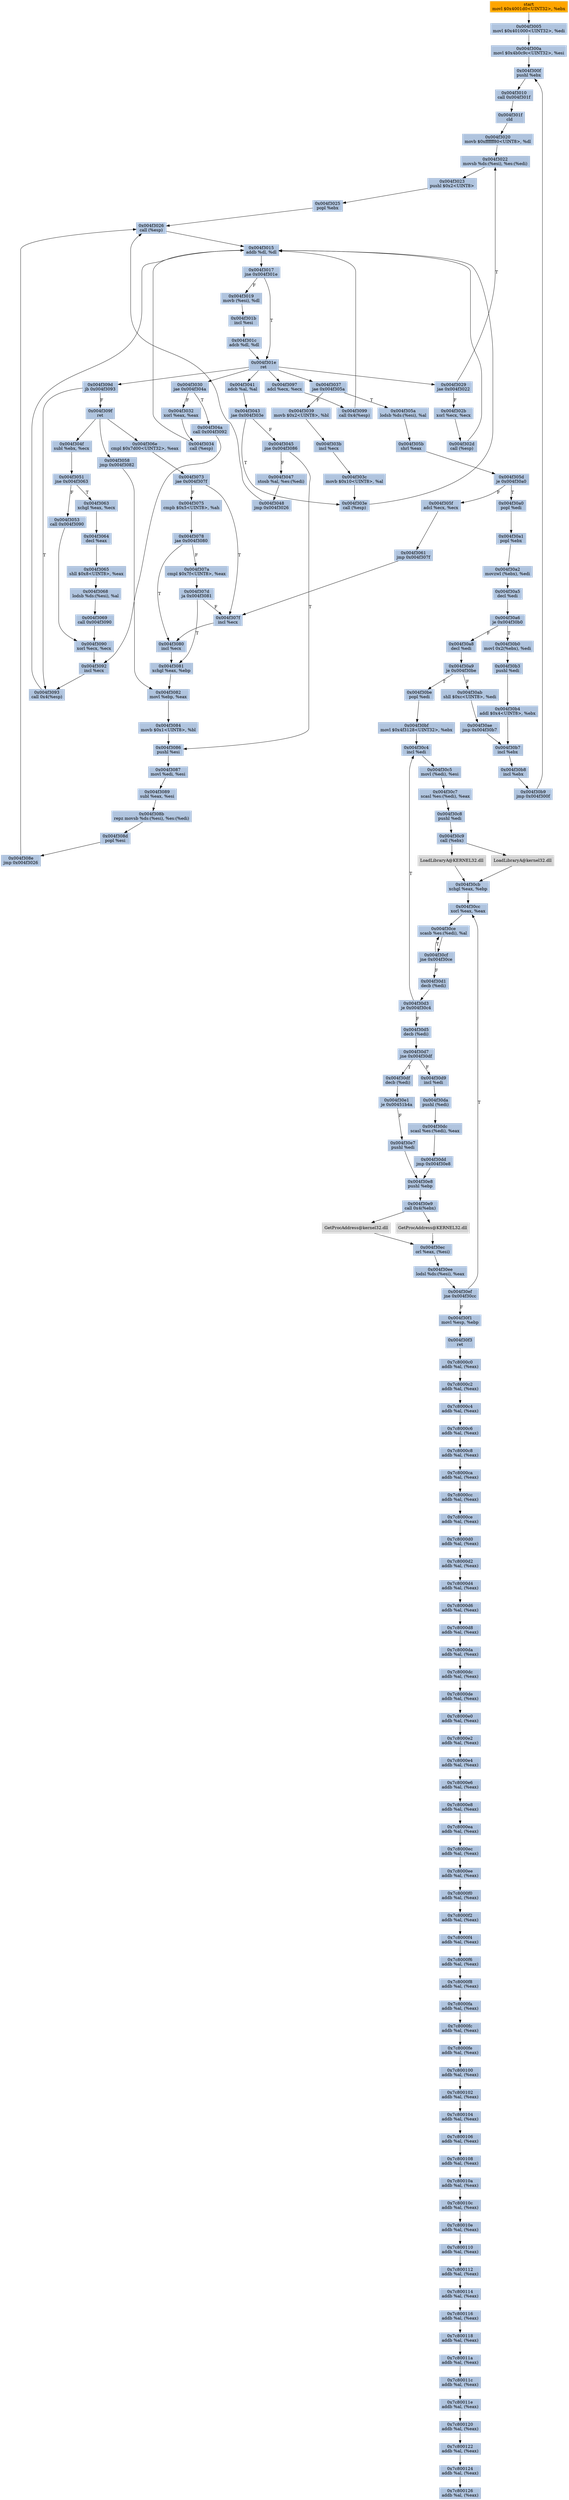 digraph G {
node[shape=rectangle,style=filled,fillcolor=lightsteelblue,color=lightsteelblue]
bgcolor="transparent"
a0x004f3000movl_0x4001d0UINT32_ebx[label="start\nmovl $0x4001d0<UINT32>, %ebx",fillcolor="orange",color="lightgrey"];
a0x004f3005movl_0x401000UINT32_edi[label="0x004f3005\nmovl $0x401000<UINT32>, %edi"];
a0x004f300amovl_0x4b0c9cUINT32_esi[label="0x004f300a\nmovl $0x4b0c9c<UINT32>, %esi"];
a0x004f300fpushl_ebx[label="0x004f300f\npushl %ebx"];
a0x004f3010call_0x004f301f[label="0x004f3010\ncall 0x004f301f"];
a0x004f301fcld_[label="0x004f301f\ncld "];
a0x004f3020movb_0xffffff80UINT8_dl[label="0x004f3020\nmovb $0xffffff80<UINT8>, %dl"];
a0x004f3022movsb_ds_esi__es_edi_[label="0x004f3022\nmovsb %ds:(%esi), %es:(%edi)"];
a0x004f3023pushl_0x2UINT8[label="0x004f3023\npushl $0x2<UINT8>"];
a0x004f3025popl_ebx[label="0x004f3025\npopl %ebx"];
a0x004f3026call_esp_[label="0x004f3026\ncall (%esp)"];
a0x004f3015addb_dl_dl[label="0x004f3015\naddb %dl, %dl"];
a0x004f3017jne_0x004f301e[label="0x004f3017\njne 0x004f301e"];
a0x004f3019movb_esi__dl[label="0x004f3019\nmovb (%esi), %dl"];
a0x004f301bincl_esi[label="0x004f301b\nincl %esi"];
a0x004f301cadcb_dl_dl[label="0x004f301c\nadcb %dl, %dl"];
a0x004f301eret[label="0x004f301e\nret"];
a0x004f3029jae_0x004f3022[label="0x004f3029\njae 0x004f3022"];
a0x004f302bxorl_ecx_ecx[label="0x004f302b\nxorl %ecx, %ecx"];
a0x004f302dcall_esp_[label="0x004f302d\ncall (%esp)"];
a0x004f3030jae_0x004f304a[label="0x004f3030\njae 0x004f304a"];
a0x004f3032xorl_eax_eax[label="0x004f3032\nxorl %eax, %eax"];
a0x004f3034call_esp_[label="0x004f3034\ncall (%esp)"];
a0x004f3037jae_0x004f305a[label="0x004f3037\njae 0x004f305a"];
a0x004f3039movb_0x2UINT8_bl[label="0x004f3039\nmovb $0x2<UINT8>, %bl"];
a0x004f303bincl_ecx[label="0x004f303b\nincl %ecx"];
a0x004f303cmovb_0x10UINT8_al[label="0x004f303c\nmovb $0x10<UINT8>, %al"];
a0x004f303ecall_esp_[label="0x004f303e\ncall (%esp)"];
a0x004f3041adcb_al_al[label="0x004f3041\nadcb %al, %al"];
a0x004f3043jae_0x004f303e[label="0x004f3043\njae 0x004f303e"];
a0x004f3045jne_0x004f3086[label="0x004f3045\njne 0x004f3086"];
a0x004f3086pushl_esi[label="0x004f3086\npushl %esi"];
a0x004f3087movl_edi_esi[label="0x004f3087\nmovl %edi, %esi"];
a0x004f3089subl_eax_esi[label="0x004f3089\nsubl %eax, %esi"];
a0x004f308brepz_movsb_ds_esi__es_edi_[label="0x004f308b\nrepz movsb %ds:(%esi), %es:(%edi)"];
a0x004f308dpopl_esi[label="0x004f308d\npopl %esi"];
a0x004f308ejmp_0x004f3026[label="0x004f308e\njmp 0x004f3026"];
a0x004f305alodsb_ds_esi__al[label="0x004f305a\nlodsb %ds:(%esi), %al"];
a0x004f305bshrl_eax[label="0x004f305b\nshrl %eax"];
a0x004f305dje_0x004f30a0[label="0x004f305d\nje 0x004f30a0"];
a0x004f305fadcl_ecx_ecx[label="0x004f305f\nadcl %ecx, %ecx"];
a0x004f3061jmp_0x004f307f[label="0x004f3061\njmp 0x004f307f"];
a0x004f307fincl_ecx[label="0x004f307f\nincl %ecx"];
a0x004f3080incl_ecx[label="0x004f3080\nincl %ecx"];
a0x004f3081xchgl_eax_ebp[label="0x004f3081\nxchgl %eax, %ebp"];
a0x004f3082movl_ebp_eax[label="0x004f3082\nmovl %ebp, %eax"];
a0x004f3084movb_0x1UINT8_bl[label="0x004f3084\nmovb $0x1<UINT8>, %bl"];
a0x004f3047stosb_al_es_edi_[label="0x004f3047\nstosb %al, %es:(%edi)"];
a0x004f3048jmp_0x004f3026[label="0x004f3048\njmp 0x004f3026"];
a0x004f304acall_0x004f3092[label="0x004f304a\ncall 0x004f3092"];
a0x004f3092incl_ecx[label="0x004f3092\nincl %ecx"];
a0x004f3093call_0x4esp_[label="0x004f3093\ncall 0x4(%esp)"];
a0x004f3097adcl_ecx_ecx[label="0x004f3097\nadcl %ecx, %ecx"];
a0x004f3099call_0x4esp_[label="0x004f3099\ncall 0x4(%esp)"];
a0x004f309djb_0x004f3093[label="0x004f309d\njb 0x004f3093"];
a0x004f309fret[label="0x004f309f\nret"];
a0x004f304fsubl_ebx_ecx[label="0x004f304f\nsubl %ebx, %ecx"];
a0x004f3051jne_0x004f3063[label="0x004f3051\njne 0x004f3063"];
a0x004f3063xchgl_eax_ecx[label="0x004f3063\nxchgl %eax, %ecx"];
a0x004f3064decl_eax[label="0x004f3064\ndecl %eax"];
a0x004f3065shll_0x8UINT8_eax[label="0x004f3065\nshll $0x8<UINT8>, %eax"];
a0x004f3068lodsb_ds_esi__al[label="0x004f3068\nlodsb %ds:(%esi), %al"];
a0x004f3069call_0x004f3090[label="0x004f3069\ncall 0x004f3090"];
a0x004f3090xorl_ecx_ecx[label="0x004f3090\nxorl %ecx, %ecx"];
a0x004f306ecmpl_0x7d00UINT32_eax[label="0x004f306e\ncmpl $0x7d00<UINT32>, %eax"];
a0x004f3073jae_0x004f307f[label="0x004f3073\njae 0x004f307f"];
a0x004f3075cmpb_0x5UINT8_ah[label="0x004f3075\ncmpb $0x5<UINT8>, %ah"];
a0x004f3078jae_0x004f3080[label="0x004f3078\njae 0x004f3080"];
a0x004f307acmpl_0x7fUINT8_eax[label="0x004f307a\ncmpl $0x7f<UINT8>, %eax"];
a0x004f307dja_0x004f3081[label="0x004f307d\nja 0x004f3081"];
a0x004f3053call_0x004f3090[label="0x004f3053\ncall 0x004f3090"];
a0x004f3058jmp_0x004f3082[label="0x004f3058\njmp 0x004f3082"];
a0x004f30a0popl_edi[label="0x004f30a0\npopl %edi"];
a0x004f30a1popl_ebx[label="0x004f30a1\npopl %ebx"];
a0x004f30a2movzwl_ebx__edi[label="0x004f30a2\nmovzwl (%ebx), %edi"];
a0x004f30a5decl_edi[label="0x004f30a5\ndecl %edi"];
a0x004f30a6je_0x004f30b0[label="0x004f30a6\nje 0x004f30b0"];
a0x004f30a8decl_edi[label="0x004f30a8\ndecl %edi"];
a0x004f30a9je_0x004f30be[label="0x004f30a9\nje 0x004f30be"];
a0x004f30abshll_0xcUINT8_edi[label="0x004f30ab\nshll $0xc<UINT8>, %edi"];
a0x004f30aejmp_0x004f30b7[label="0x004f30ae\njmp 0x004f30b7"];
a0x004f30b7incl_ebx[label="0x004f30b7\nincl %ebx"];
a0x004f30b8incl_ebx[label="0x004f30b8\nincl %ebx"];
a0x004f30b9jmp_0x004f300f[label="0x004f30b9\njmp 0x004f300f"];
a0x004f30b0movl_0x2ebx__edi[label="0x004f30b0\nmovl 0x2(%ebx), %edi"];
a0x004f30b3pushl_edi[label="0x004f30b3\npushl %edi"];
a0x004f30b4addl_0x4UINT8_ebx[label="0x004f30b4\naddl $0x4<UINT8>, %ebx"];
a0x004f30bepopl_edi[label="0x004f30be\npopl %edi"];
a0x004f30bfmovl_0x4f3128UINT32_ebx[label="0x004f30bf\nmovl $0x4f3128<UINT32>, %ebx"];
a0x004f30c4incl_edi[label="0x004f30c4\nincl %edi"];
a0x004f30c5movl_edi__esi[label="0x004f30c5\nmovl (%edi), %esi"];
a0x004f30c7scasl_es_edi__eax[label="0x004f30c7\nscasl %es:(%edi), %eax"];
a0x004f30c8pushl_edi[label="0x004f30c8\npushl %edi"];
a0x004f30c9call_ebx_[label="0x004f30c9\ncall (%ebx)"];
LoadLibraryA_kernel32_dll[label="LoadLibraryA@kernel32.dll",fillcolor="lightgrey",color="lightgrey"];
a0x004f30cbxchgl_eax_ebp[label="0x004f30cb\nxchgl %eax, %ebp"];
a0x004f30ccxorl_eax_eax[label="0x004f30cc\nxorl %eax, %eax"];
a0x004f30cescasb_es_edi__al[label="0x004f30ce\nscasb %es:(%edi), %al"];
a0x004f30cfjne_0x004f30ce[label="0x004f30cf\njne 0x004f30ce"];
a0x004f30d1decb_edi_[label="0x004f30d1\ndecb (%edi)"];
a0x004f30d3je_0x004f30c4[label="0x004f30d3\nje 0x004f30c4"];
a0x004f30d5decb_edi_[label="0x004f30d5\ndecb (%edi)"];
a0x004f30d7jne_0x004f30df[label="0x004f30d7\njne 0x004f30df"];
a0x004f30dfdecb_edi_[label="0x004f30df\ndecb (%edi)"];
a0x004f30e1je_0x00451b4a[label="0x004f30e1\nje 0x00451b4a"];
a0x004f30e7pushl_edi[label="0x004f30e7\npushl %edi"];
a0x004f30e8pushl_ebp[label="0x004f30e8\npushl %ebp"];
a0x004f30e9call_0x4ebx_[label="0x004f30e9\ncall 0x4(%ebx)"];
GetProcAddress_kernel32_dll[label="GetProcAddress@kernel32.dll",fillcolor="lightgrey",color="lightgrey"];
a0x004f30ecorl_eax_esi_[label="0x004f30ec\norl %eax, (%esi)"];
a0x004f30eelodsl_ds_esi__eax[label="0x004f30ee\nlodsl %ds:(%esi), %eax"];
a0x004f30efjne_0x004f30cc[label="0x004f30ef\njne 0x004f30cc"];
a0x004f30d9incl_edi[label="0x004f30d9\nincl %edi"];
a0x004f30dapushl_edi_[label="0x004f30da\npushl (%edi)"];
a0x004f30dcscasl_es_edi__eax[label="0x004f30dc\nscasl %es:(%edi), %eax"];
a0x004f30ddjmp_0x004f30e8[label="0x004f30dd\njmp 0x004f30e8"];
GetProcAddress_KERNEL32_dll[label="GetProcAddress@KERNEL32.dll",fillcolor="lightgrey",color="lightgrey"];
LoadLibraryA_KERNEL32_dll[label="LoadLibraryA@KERNEL32.dll",fillcolor="lightgrey",color="lightgrey"];
a0x004f30f1movl_esp_ebp[label="0x004f30f1\nmovl %esp, %ebp"];
a0x004f30f3ret[label="0x004f30f3\nret"];
a0x7c8000c0addb_al_eax_[label="0x7c8000c0\naddb %al, (%eax)"];
a0x7c8000c2addb_al_eax_[label="0x7c8000c2\naddb %al, (%eax)"];
a0x7c8000c4addb_al_eax_[label="0x7c8000c4\naddb %al, (%eax)"];
a0x7c8000c6addb_al_eax_[label="0x7c8000c6\naddb %al, (%eax)"];
a0x7c8000c8addb_al_eax_[label="0x7c8000c8\naddb %al, (%eax)"];
a0x7c8000caaddb_al_eax_[label="0x7c8000ca\naddb %al, (%eax)"];
a0x7c8000ccaddb_al_eax_[label="0x7c8000cc\naddb %al, (%eax)"];
a0x7c8000ceaddb_al_eax_[label="0x7c8000ce\naddb %al, (%eax)"];
a0x7c8000d0addb_al_eax_[label="0x7c8000d0\naddb %al, (%eax)"];
a0x7c8000d2addb_al_eax_[label="0x7c8000d2\naddb %al, (%eax)"];
a0x7c8000d4addb_al_eax_[label="0x7c8000d4\naddb %al, (%eax)"];
a0x7c8000d6addb_al_eax_[label="0x7c8000d6\naddb %al, (%eax)"];
a0x7c8000d8addb_al_eax_[label="0x7c8000d8\naddb %al, (%eax)"];
a0x7c8000daaddb_al_eax_[label="0x7c8000da\naddb %al, (%eax)"];
a0x7c8000dcaddb_al_eax_[label="0x7c8000dc\naddb %al, (%eax)"];
a0x7c8000deaddb_al_eax_[label="0x7c8000de\naddb %al, (%eax)"];
a0x7c8000e0addb_al_eax_[label="0x7c8000e0\naddb %al, (%eax)"];
a0x7c8000e2addb_al_eax_[label="0x7c8000e2\naddb %al, (%eax)"];
a0x7c8000e4addb_al_eax_[label="0x7c8000e4\naddb %al, (%eax)"];
a0x7c8000e6addb_al_eax_[label="0x7c8000e6\naddb %al, (%eax)"];
a0x7c8000e8addb_al_eax_[label="0x7c8000e8\naddb %al, (%eax)"];
a0x7c8000eaaddb_al_eax_[label="0x7c8000ea\naddb %al, (%eax)"];
a0x7c8000ecaddb_al_eax_[label="0x7c8000ec\naddb %al, (%eax)"];
a0x7c8000eeaddb_al_eax_[label="0x7c8000ee\naddb %al, (%eax)"];
a0x7c8000f0addb_al_eax_[label="0x7c8000f0\naddb %al, (%eax)"];
a0x7c8000f2addb_al_eax_[label="0x7c8000f2\naddb %al, (%eax)"];
a0x7c8000f4addb_al_eax_[label="0x7c8000f4\naddb %al, (%eax)"];
a0x7c8000f6addb_al_eax_[label="0x7c8000f6\naddb %al, (%eax)"];
a0x7c8000f8addb_al_eax_[label="0x7c8000f8\naddb %al, (%eax)"];
a0x7c8000faaddb_al_eax_[label="0x7c8000fa\naddb %al, (%eax)"];
a0x7c8000fcaddb_al_eax_[label="0x7c8000fc\naddb %al, (%eax)"];
a0x7c8000feaddb_al_eax_[label="0x7c8000fe\naddb %al, (%eax)"];
a0x7c800100addb_al_eax_[label="0x7c800100\naddb %al, (%eax)"];
a0x7c800102addb_al_eax_[label="0x7c800102\naddb %al, (%eax)"];
a0x7c800104addb_al_eax_[label="0x7c800104\naddb %al, (%eax)"];
a0x7c800106addb_al_eax_[label="0x7c800106\naddb %al, (%eax)"];
a0x7c800108addb_al_eax_[label="0x7c800108\naddb %al, (%eax)"];
a0x7c80010aaddb_al_eax_[label="0x7c80010a\naddb %al, (%eax)"];
a0x7c80010caddb_al_eax_[label="0x7c80010c\naddb %al, (%eax)"];
a0x7c80010eaddb_al_eax_[label="0x7c80010e\naddb %al, (%eax)"];
a0x7c800110addb_al_eax_[label="0x7c800110\naddb %al, (%eax)"];
a0x7c800112addb_al_eax_[label="0x7c800112\naddb %al, (%eax)"];
a0x7c800114addb_al_eax_[label="0x7c800114\naddb %al, (%eax)"];
a0x7c800116addb_al_eax_[label="0x7c800116\naddb %al, (%eax)"];
a0x7c800118addb_al_eax_[label="0x7c800118\naddb %al, (%eax)"];
a0x7c80011aaddb_al_eax_[label="0x7c80011a\naddb %al, (%eax)"];
a0x7c80011caddb_al_eax_[label="0x7c80011c\naddb %al, (%eax)"];
a0x7c80011eaddb_al_eax_[label="0x7c80011e\naddb %al, (%eax)"];
a0x7c800120addb_al_eax_[label="0x7c800120\naddb %al, (%eax)"];
a0x7c800122addb_al_eax_[label="0x7c800122\naddb %al, (%eax)"];
a0x7c800124addb_al_eax_[label="0x7c800124\naddb %al, (%eax)"];
a0x7c800126addb_al_eax_[label="0x7c800126\naddb %al, (%eax)"];
a0x004f3000movl_0x4001d0UINT32_ebx -> a0x004f3005movl_0x401000UINT32_edi [color="#000000"];
a0x004f3005movl_0x401000UINT32_edi -> a0x004f300amovl_0x4b0c9cUINT32_esi [color="#000000"];
a0x004f300amovl_0x4b0c9cUINT32_esi -> a0x004f300fpushl_ebx [color="#000000"];
a0x004f300fpushl_ebx -> a0x004f3010call_0x004f301f [color="#000000"];
a0x004f3010call_0x004f301f -> a0x004f301fcld_ [color="#000000"];
a0x004f301fcld_ -> a0x004f3020movb_0xffffff80UINT8_dl [color="#000000"];
a0x004f3020movb_0xffffff80UINT8_dl -> a0x004f3022movsb_ds_esi__es_edi_ [color="#000000"];
a0x004f3022movsb_ds_esi__es_edi_ -> a0x004f3023pushl_0x2UINT8 [color="#000000"];
a0x004f3023pushl_0x2UINT8 -> a0x004f3025popl_ebx [color="#000000"];
a0x004f3025popl_ebx -> a0x004f3026call_esp_ [color="#000000"];
a0x004f3026call_esp_ -> a0x004f3015addb_dl_dl [color="#000000"];
a0x004f3015addb_dl_dl -> a0x004f3017jne_0x004f301e [color="#000000"];
a0x004f3017jne_0x004f301e -> a0x004f3019movb_esi__dl [color="#000000",label="F"];
a0x004f3019movb_esi__dl -> a0x004f301bincl_esi [color="#000000"];
a0x004f301bincl_esi -> a0x004f301cadcb_dl_dl [color="#000000"];
a0x004f301cadcb_dl_dl -> a0x004f301eret [color="#000000"];
a0x004f301eret -> a0x004f3029jae_0x004f3022 [color="#000000"];
a0x004f3029jae_0x004f3022 -> a0x004f3022movsb_ds_esi__es_edi_ [color="#000000",label="T"];
a0x004f3017jne_0x004f301e -> a0x004f301eret [color="#000000",label="T"];
a0x004f3029jae_0x004f3022 -> a0x004f302bxorl_ecx_ecx [color="#000000",label="F"];
a0x004f302bxorl_ecx_ecx -> a0x004f302dcall_esp_ [color="#000000"];
a0x004f302dcall_esp_ -> a0x004f3015addb_dl_dl [color="#000000"];
a0x004f301eret -> a0x004f3030jae_0x004f304a [color="#000000"];
a0x004f3030jae_0x004f304a -> a0x004f3032xorl_eax_eax [color="#000000",label="F"];
a0x004f3032xorl_eax_eax -> a0x004f3034call_esp_ [color="#000000"];
a0x004f3034call_esp_ -> a0x004f3015addb_dl_dl [color="#000000"];
a0x004f301eret -> a0x004f3037jae_0x004f305a [color="#000000"];
a0x004f3037jae_0x004f305a -> a0x004f3039movb_0x2UINT8_bl [color="#000000",label="F"];
a0x004f3039movb_0x2UINT8_bl -> a0x004f303bincl_ecx [color="#000000"];
a0x004f303bincl_ecx -> a0x004f303cmovb_0x10UINT8_al [color="#000000"];
a0x004f303cmovb_0x10UINT8_al -> a0x004f303ecall_esp_ [color="#000000"];
a0x004f303ecall_esp_ -> a0x004f3015addb_dl_dl [color="#000000"];
a0x004f301eret -> a0x004f3041adcb_al_al [color="#000000"];
a0x004f3041adcb_al_al -> a0x004f3043jae_0x004f303e [color="#000000"];
a0x004f3043jae_0x004f303e -> a0x004f303ecall_esp_ [color="#000000",label="T"];
a0x004f3043jae_0x004f303e -> a0x004f3045jne_0x004f3086 [color="#000000",label="F"];
a0x004f3045jne_0x004f3086 -> a0x004f3086pushl_esi [color="#000000",label="T"];
a0x004f3086pushl_esi -> a0x004f3087movl_edi_esi [color="#000000"];
a0x004f3087movl_edi_esi -> a0x004f3089subl_eax_esi [color="#000000"];
a0x004f3089subl_eax_esi -> a0x004f308brepz_movsb_ds_esi__es_edi_ [color="#000000"];
a0x004f308brepz_movsb_ds_esi__es_edi_ -> a0x004f308dpopl_esi [color="#000000"];
a0x004f308dpopl_esi -> a0x004f308ejmp_0x004f3026 [color="#000000"];
a0x004f308ejmp_0x004f3026 -> a0x004f3026call_esp_ [color="#000000"];
a0x004f3037jae_0x004f305a -> a0x004f305alodsb_ds_esi__al [color="#000000",label="T"];
a0x004f305alodsb_ds_esi__al -> a0x004f305bshrl_eax [color="#000000"];
a0x004f305bshrl_eax -> a0x004f305dje_0x004f30a0 [color="#000000"];
a0x004f305dje_0x004f30a0 -> a0x004f305fadcl_ecx_ecx [color="#000000",label="F"];
a0x004f305fadcl_ecx_ecx -> a0x004f3061jmp_0x004f307f [color="#000000"];
a0x004f3061jmp_0x004f307f -> a0x004f307fincl_ecx [color="#000000"];
a0x004f307fincl_ecx -> a0x004f3080incl_ecx [color="#000000"];
a0x004f3080incl_ecx -> a0x004f3081xchgl_eax_ebp [color="#000000"];
a0x004f3081xchgl_eax_ebp -> a0x004f3082movl_ebp_eax [color="#000000"];
a0x004f3082movl_ebp_eax -> a0x004f3084movb_0x1UINT8_bl [color="#000000"];
a0x004f3084movb_0x1UINT8_bl -> a0x004f3086pushl_esi [color="#000000"];
a0x004f3045jne_0x004f3086 -> a0x004f3047stosb_al_es_edi_ [color="#000000",label="F"];
a0x004f3047stosb_al_es_edi_ -> a0x004f3048jmp_0x004f3026 [color="#000000"];
a0x004f3048jmp_0x004f3026 -> a0x004f3026call_esp_ [color="#000000"];
a0x004f3030jae_0x004f304a -> a0x004f304acall_0x004f3092 [color="#000000",label="T"];
a0x004f304acall_0x004f3092 -> a0x004f3092incl_ecx [color="#000000"];
a0x004f3092incl_ecx -> a0x004f3093call_0x4esp_ [color="#000000"];
a0x004f3093call_0x4esp_ -> a0x004f3015addb_dl_dl [color="#000000"];
a0x004f301eret -> a0x004f3097adcl_ecx_ecx [color="#000000"];
a0x004f3097adcl_ecx_ecx -> a0x004f3099call_0x4esp_ [color="#000000"];
a0x004f3099call_0x4esp_ -> a0x004f3015addb_dl_dl [color="#000000"];
a0x004f301eret -> a0x004f309djb_0x004f3093 [color="#000000"];
a0x004f309djb_0x004f3093 -> a0x004f309fret [color="#000000",label="F"];
a0x004f309fret -> a0x004f304fsubl_ebx_ecx [color="#000000"];
a0x004f304fsubl_ebx_ecx -> a0x004f3051jne_0x004f3063 [color="#000000"];
a0x004f3051jne_0x004f3063 -> a0x004f3063xchgl_eax_ecx [color="#000000",label="T"];
a0x004f3063xchgl_eax_ecx -> a0x004f3064decl_eax [color="#000000"];
a0x004f3064decl_eax -> a0x004f3065shll_0x8UINT8_eax [color="#000000"];
a0x004f3065shll_0x8UINT8_eax -> a0x004f3068lodsb_ds_esi__al [color="#000000"];
a0x004f3068lodsb_ds_esi__al -> a0x004f3069call_0x004f3090 [color="#000000"];
a0x004f3069call_0x004f3090 -> a0x004f3090xorl_ecx_ecx [color="#000000"];
a0x004f3090xorl_ecx_ecx -> a0x004f3092incl_ecx [color="#000000"];
a0x004f309fret -> a0x004f306ecmpl_0x7d00UINT32_eax [color="#000000"];
a0x004f306ecmpl_0x7d00UINT32_eax -> a0x004f3073jae_0x004f307f [color="#000000"];
a0x004f3073jae_0x004f307f -> a0x004f3075cmpb_0x5UINT8_ah [color="#000000",label="F"];
a0x004f3075cmpb_0x5UINT8_ah -> a0x004f3078jae_0x004f3080 [color="#000000"];
a0x004f3078jae_0x004f3080 -> a0x004f307acmpl_0x7fUINT8_eax [color="#000000",label="F"];
a0x004f307acmpl_0x7fUINT8_eax -> a0x004f307dja_0x004f3081 [color="#000000"];
a0x004f307dja_0x004f3081 -> a0x004f307fincl_ecx [color="#000000",label="F"];
a0x004f307dja_0x004f3081 -> a0x004f3081xchgl_eax_ebp [color="#000000",label="T"];
a0x004f3051jne_0x004f3063 -> a0x004f3053call_0x004f3090 [color="#000000",label="F"];
a0x004f3053call_0x004f3090 -> a0x004f3090xorl_ecx_ecx [color="#000000"];
a0x004f309djb_0x004f3093 -> a0x004f3093call_0x4esp_ [color="#000000",label="T"];
a0x004f309fret -> a0x004f3058jmp_0x004f3082 [color="#000000"];
a0x004f3058jmp_0x004f3082 -> a0x004f3082movl_ebp_eax [color="#000000"];
a0x004f3078jae_0x004f3080 -> a0x004f3080incl_ecx [color="#000000",label="T"];
a0x004f3073jae_0x004f307f -> a0x004f307fincl_ecx [color="#000000",label="T"];
a0x004f305dje_0x004f30a0 -> a0x004f30a0popl_edi [color="#000000",label="T"];
a0x004f30a0popl_edi -> a0x004f30a1popl_ebx [color="#000000"];
a0x004f30a1popl_ebx -> a0x004f30a2movzwl_ebx__edi [color="#000000"];
a0x004f30a2movzwl_ebx__edi -> a0x004f30a5decl_edi [color="#000000"];
a0x004f30a5decl_edi -> a0x004f30a6je_0x004f30b0 [color="#000000"];
a0x004f30a6je_0x004f30b0 -> a0x004f30a8decl_edi [color="#000000",label="F"];
a0x004f30a8decl_edi -> a0x004f30a9je_0x004f30be [color="#000000"];
a0x004f30a9je_0x004f30be -> a0x004f30abshll_0xcUINT8_edi [color="#000000",label="F"];
a0x004f30abshll_0xcUINT8_edi -> a0x004f30aejmp_0x004f30b7 [color="#000000"];
a0x004f30aejmp_0x004f30b7 -> a0x004f30b7incl_ebx [color="#000000"];
a0x004f30b7incl_ebx -> a0x004f30b8incl_ebx [color="#000000"];
a0x004f30b8incl_ebx -> a0x004f30b9jmp_0x004f300f [color="#000000"];
a0x004f30b9jmp_0x004f300f -> a0x004f300fpushl_ebx [color="#000000"];
a0x004f30a6je_0x004f30b0 -> a0x004f30b0movl_0x2ebx__edi [color="#000000",label="T"];
a0x004f30b0movl_0x2ebx__edi -> a0x004f30b3pushl_edi [color="#000000"];
a0x004f30b3pushl_edi -> a0x004f30b4addl_0x4UINT8_ebx [color="#000000"];
a0x004f30b4addl_0x4UINT8_ebx -> a0x004f30b7incl_ebx [color="#000000"];
a0x004f30a9je_0x004f30be -> a0x004f30bepopl_edi [color="#000000",label="T"];
a0x004f30bepopl_edi -> a0x004f30bfmovl_0x4f3128UINT32_ebx [color="#000000"];
a0x004f30bfmovl_0x4f3128UINT32_ebx -> a0x004f30c4incl_edi [color="#000000"];
a0x004f30c4incl_edi -> a0x004f30c5movl_edi__esi [color="#000000"];
a0x004f30c5movl_edi__esi -> a0x004f30c7scasl_es_edi__eax [color="#000000"];
a0x004f30c7scasl_es_edi__eax -> a0x004f30c8pushl_edi [color="#000000"];
a0x004f30c8pushl_edi -> a0x004f30c9call_ebx_ [color="#000000"];
a0x004f30c9call_ebx_ -> LoadLibraryA_kernel32_dll [color="#000000"];
LoadLibraryA_kernel32_dll -> a0x004f30cbxchgl_eax_ebp [color="#000000"];
a0x004f30cbxchgl_eax_ebp -> a0x004f30ccxorl_eax_eax [color="#000000"];
a0x004f30ccxorl_eax_eax -> a0x004f30cescasb_es_edi__al [color="#000000"];
a0x004f30cescasb_es_edi__al -> a0x004f30cfjne_0x004f30ce [color="#000000"];
a0x004f30cfjne_0x004f30ce -> a0x004f30cescasb_es_edi__al [color="#000000",label="T"];
a0x004f30cfjne_0x004f30ce -> a0x004f30d1decb_edi_ [color="#000000",label="F"];
a0x004f30d1decb_edi_ -> a0x004f30d3je_0x004f30c4 [color="#000000"];
a0x004f30d3je_0x004f30c4 -> a0x004f30d5decb_edi_ [color="#000000",label="F"];
a0x004f30d5decb_edi_ -> a0x004f30d7jne_0x004f30df [color="#000000"];
a0x004f30d7jne_0x004f30df -> a0x004f30dfdecb_edi_ [color="#000000",label="T"];
a0x004f30dfdecb_edi_ -> a0x004f30e1je_0x00451b4a [color="#000000"];
a0x004f30e1je_0x00451b4a -> a0x004f30e7pushl_edi [color="#000000",label="F"];
a0x004f30e7pushl_edi -> a0x004f30e8pushl_ebp [color="#000000"];
a0x004f30e8pushl_ebp -> a0x004f30e9call_0x4ebx_ [color="#000000"];
a0x004f30e9call_0x4ebx_ -> GetProcAddress_kernel32_dll [color="#000000"];
GetProcAddress_kernel32_dll -> a0x004f30ecorl_eax_esi_ [color="#000000"];
a0x004f30ecorl_eax_esi_ -> a0x004f30eelodsl_ds_esi__eax [color="#000000"];
a0x004f30eelodsl_ds_esi__eax -> a0x004f30efjne_0x004f30cc [color="#000000"];
a0x004f30efjne_0x004f30cc -> a0x004f30ccxorl_eax_eax [color="#000000",label="T"];
a0x004f30d3je_0x004f30c4 -> a0x004f30c4incl_edi [color="#000000",label="T"];
a0x004f30d7jne_0x004f30df -> a0x004f30d9incl_edi [color="#000000",label="F"];
a0x004f30d9incl_edi -> a0x004f30dapushl_edi_ [color="#000000"];
a0x004f30dapushl_edi_ -> a0x004f30dcscasl_es_edi__eax [color="#000000"];
a0x004f30dcscasl_es_edi__eax -> a0x004f30ddjmp_0x004f30e8 [color="#000000"];
a0x004f30ddjmp_0x004f30e8 -> a0x004f30e8pushl_ebp [color="#000000"];
a0x004f30e9call_0x4ebx_ -> GetProcAddress_KERNEL32_dll [color="#000000"];
GetProcAddress_KERNEL32_dll -> a0x004f30ecorl_eax_esi_ [color="#000000"];
a0x004f30c9call_ebx_ -> LoadLibraryA_KERNEL32_dll [color="#000000"];
LoadLibraryA_KERNEL32_dll -> a0x004f30cbxchgl_eax_ebp [color="#000000"];
a0x004f30efjne_0x004f30cc -> a0x004f30f1movl_esp_ebp [color="#000000",label="F"];
a0x004f30f1movl_esp_ebp -> a0x004f30f3ret [color="#000000"];
a0x004f30f3ret -> a0x7c8000c0addb_al_eax_ [color="#000000"];
a0x7c8000c0addb_al_eax_ -> a0x7c8000c2addb_al_eax_ [color="#000000"];
a0x7c8000c2addb_al_eax_ -> a0x7c8000c4addb_al_eax_ [color="#000000"];
a0x7c8000c4addb_al_eax_ -> a0x7c8000c6addb_al_eax_ [color="#000000"];
a0x7c8000c6addb_al_eax_ -> a0x7c8000c8addb_al_eax_ [color="#000000"];
a0x7c8000c8addb_al_eax_ -> a0x7c8000caaddb_al_eax_ [color="#000000"];
a0x7c8000caaddb_al_eax_ -> a0x7c8000ccaddb_al_eax_ [color="#000000"];
a0x7c8000ccaddb_al_eax_ -> a0x7c8000ceaddb_al_eax_ [color="#000000"];
a0x7c8000ceaddb_al_eax_ -> a0x7c8000d0addb_al_eax_ [color="#000000"];
a0x7c8000d0addb_al_eax_ -> a0x7c8000d2addb_al_eax_ [color="#000000"];
a0x7c8000d2addb_al_eax_ -> a0x7c8000d4addb_al_eax_ [color="#000000"];
a0x7c8000d4addb_al_eax_ -> a0x7c8000d6addb_al_eax_ [color="#000000"];
a0x7c8000d6addb_al_eax_ -> a0x7c8000d8addb_al_eax_ [color="#000000"];
a0x7c8000d8addb_al_eax_ -> a0x7c8000daaddb_al_eax_ [color="#000000"];
a0x7c8000daaddb_al_eax_ -> a0x7c8000dcaddb_al_eax_ [color="#000000"];
a0x7c8000dcaddb_al_eax_ -> a0x7c8000deaddb_al_eax_ [color="#000000"];
a0x7c8000deaddb_al_eax_ -> a0x7c8000e0addb_al_eax_ [color="#000000"];
a0x7c8000e0addb_al_eax_ -> a0x7c8000e2addb_al_eax_ [color="#000000"];
a0x7c8000e2addb_al_eax_ -> a0x7c8000e4addb_al_eax_ [color="#000000"];
a0x7c8000e4addb_al_eax_ -> a0x7c8000e6addb_al_eax_ [color="#000000"];
a0x7c8000e6addb_al_eax_ -> a0x7c8000e8addb_al_eax_ [color="#000000"];
a0x7c8000e8addb_al_eax_ -> a0x7c8000eaaddb_al_eax_ [color="#000000"];
a0x7c8000eaaddb_al_eax_ -> a0x7c8000ecaddb_al_eax_ [color="#000000"];
a0x7c8000ecaddb_al_eax_ -> a0x7c8000eeaddb_al_eax_ [color="#000000"];
a0x7c8000eeaddb_al_eax_ -> a0x7c8000f0addb_al_eax_ [color="#000000"];
a0x7c8000f0addb_al_eax_ -> a0x7c8000f2addb_al_eax_ [color="#000000"];
a0x7c8000f2addb_al_eax_ -> a0x7c8000f4addb_al_eax_ [color="#000000"];
a0x7c8000f4addb_al_eax_ -> a0x7c8000f6addb_al_eax_ [color="#000000"];
a0x7c8000f6addb_al_eax_ -> a0x7c8000f8addb_al_eax_ [color="#000000"];
a0x7c8000f8addb_al_eax_ -> a0x7c8000faaddb_al_eax_ [color="#000000"];
a0x7c8000faaddb_al_eax_ -> a0x7c8000fcaddb_al_eax_ [color="#000000"];
a0x7c8000fcaddb_al_eax_ -> a0x7c8000feaddb_al_eax_ [color="#000000"];
a0x7c8000feaddb_al_eax_ -> a0x7c800100addb_al_eax_ [color="#000000"];
a0x7c800100addb_al_eax_ -> a0x7c800102addb_al_eax_ [color="#000000"];
a0x7c800102addb_al_eax_ -> a0x7c800104addb_al_eax_ [color="#000000"];
a0x7c800104addb_al_eax_ -> a0x7c800106addb_al_eax_ [color="#000000"];
a0x7c800106addb_al_eax_ -> a0x7c800108addb_al_eax_ [color="#000000"];
a0x7c800108addb_al_eax_ -> a0x7c80010aaddb_al_eax_ [color="#000000"];
a0x7c80010aaddb_al_eax_ -> a0x7c80010caddb_al_eax_ [color="#000000"];
a0x7c80010caddb_al_eax_ -> a0x7c80010eaddb_al_eax_ [color="#000000"];
a0x7c80010eaddb_al_eax_ -> a0x7c800110addb_al_eax_ [color="#000000"];
a0x7c800110addb_al_eax_ -> a0x7c800112addb_al_eax_ [color="#000000"];
a0x7c800112addb_al_eax_ -> a0x7c800114addb_al_eax_ [color="#000000"];
a0x7c800114addb_al_eax_ -> a0x7c800116addb_al_eax_ [color="#000000"];
a0x7c800116addb_al_eax_ -> a0x7c800118addb_al_eax_ [color="#000000"];
a0x7c800118addb_al_eax_ -> a0x7c80011aaddb_al_eax_ [color="#000000"];
a0x7c80011aaddb_al_eax_ -> a0x7c80011caddb_al_eax_ [color="#000000"];
a0x7c80011caddb_al_eax_ -> a0x7c80011eaddb_al_eax_ [color="#000000"];
a0x7c80011eaddb_al_eax_ -> a0x7c800120addb_al_eax_ [color="#000000"];
a0x7c800120addb_al_eax_ -> a0x7c800122addb_al_eax_ [color="#000000"];
a0x7c800122addb_al_eax_ -> a0x7c800124addb_al_eax_ [color="#000000"];
a0x7c800124addb_al_eax_ -> a0x7c800126addb_al_eax_ [color="#000000"];
}
